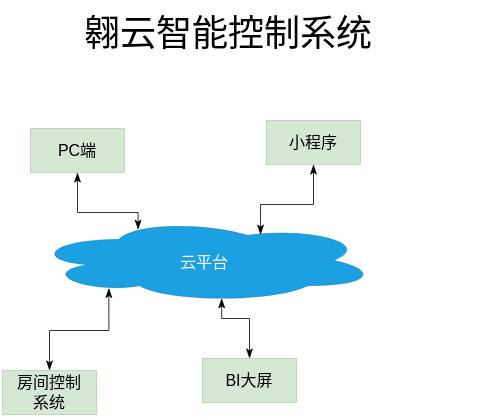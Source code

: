 <mxfile version="16.2.1" type="github">
  <diagram id="a1D_lF2K-nznCuwd_Psa" name="第 1 页">
    <mxGraphModel dx="573" dy="309" grid="1" gridSize="1" guides="1" tooltips="1" connect="1" arrows="1" fold="1" page="1" pageScale="1" pageWidth="827" pageHeight="1169" math="0" shadow="0">
      <root>
        <mxCell id="0" />
        <mxCell id="1" parent="0" />
        <mxCell id="IbOyLZbnckM_9YpusnKu-1" value="&lt;div&gt;&lt;font style=&quot;font-size: 8px&quot;&gt;云平台&lt;/font&gt;&lt;/div&gt;" style="ellipse;shape=cloud;whiteSpace=wrap;html=1;strokeWidth=0.2;fillColor=#1ba1e2;strokeColor=#006EAF;fontColor=#ffffff;" vertex="1" parent="1">
          <mxGeometry x="283" y="249" width="172" height="42" as="geometry" />
        </mxCell>
        <mxCell id="IbOyLZbnckM_9YpusnKu-35" style="edgeStyle=orthogonalEdgeStyle;rounded=0;orthogonalLoop=1;jettySize=auto;html=1;exitX=0.5;exitY=0;exitDx=0;exitDy=0;entryX=0.222;entryY=0.828;entryDx=0;entryDy=0;entryPerimeter=0;fontSize=8;endArrow=classicThin;startArrow=classicThin;startFill=1;endFill=1;strokeWidth=0.4;endSize=4;startSize=4;" edge="1" parent="1" source="IbOyLZbnckM_9YpusnKu-5" target="IbOyLZbnckM_9YpusnKu-1">
          <mxGeometry relative="1" as="geometry" />
        </mxCell>
        <mxCell id="IbOyLZbnckM_9YpusnKu-5" value="&lt;div&gt;房间控制&lt;br&gt;&lt;/div&gt;&lt;div&gt;系统&lt;/div&gt;" style="rounded=0;whiteSpace=wrap;html=1;strokeWidth=0.2;fontSize=8;fillColor=#d5e8d4;strokeColor=#82b366;" vertex="1" parent="1">
          <mxGeometry x="268" y="325" width="47" height="22" as="geometry" />
        </mxCell>
        <mxCell id="IbOyLZbnckM_9YpusnKu-34" style="edgeStyle=orthogonalEdgeStyle;rounded=0;orthogonalLoop=1;jettySize=auto;html=1;exitX=0.5;exitY=1;exitDx=0;exitDy=0;entryX=0.307;entryY=0.134;entryDx=0;entryDy=0;entryPerimeter=0;fontSize=8;endArrow=classicThin;startArrow=classicThin;startFill=1;endFill=1;strokeWidth=0.4;endSize=4;startSize=4;" edge="1" parent="1" source="IbOyLZbnckM_9YpusnKu-6" target="IbOyLZbnckM_9YpusnKu-1">
          <mxGeometry relative="1" as="geometry" />
        </mxCell>
        <mxCell id="IbOyLZbnckM_9YpusnKu-6" value="PC端" style="rounded=0;whiteSpace=wrap;html=1;strokeWidth=0.2;fontSize=8;fillColor=#d5e8d4;strokeColor=#82b366;" vertex="1" parent="1">
          <mxGeometry x="282" y="204" width="47" height="22" as="geometry" />
        </mxCell>
        <mxCell id="IbOyLZbnckM_9YpusnKu-11" value="&lt;div&gt;&lt;font style=&quot;font-size: 18px&quot;&gt;翱云智能控制系统&lt;/font&gt;&lt;/div&gt;" style="text;whiteSpace=wrap;html=1;" vertex="1" parent="1">
          <mxGeometry x="307" y="140" width="204" height="20" as="geometry" />
        </mxCell>
        <mxCell id="IbOyLZbnckM_9YpusnKu-28" style="edgeStyle=orthogonalEdgeStyle;rounded=0;orthogonalLoop=1;jettySize=auto;html=1;exitX=0.5;exitY=1;exitDx=0;exitDy=0;entryX=0.663;entryY=0.193;entryDx=0;entryDy=0;entryPerimeter=0;fontSize=8;endArrow=classicThin;startArrow=classicThin;startFill=1;endFill=1;strokeWidth=0.4;endSize=4;startSize=4;" edge="1" parent="1" source="IbOyLZbnckM_9YpusnKu-27" target="IbOyLZbnckM_9YpusnKu-1">
          <mxGeometry relative="1" as="geometry" />
        </mxCell>
        <mxCell id="IbOyLZbnckM_9YpusnKu-27" value="小程序" style="rounded=0;whiteSpace=wrap;html=1;strokeWidth=0.2;fontSize=8;fillColor=#d5e8d4;strokeColor=#82b366;" vertex="1" parent="1">
          <mxGeometry x="400" y="200" width="47" height="22" as="geometry" />
        </mxCell>
        <mxCell id="IbOyLZbnckM_9YpusnKu-33" style="edgeStyle=orthogonalEdgeStyle;rounded=0;orthogonalLoop=1;jettySize=auto;html=1;entryX=0.55;entryY=0.95;entryDx=0;entryDy=0;entryPerimeter=0;fontSize=8;endArrow=classicThin;startArrow=classicThin;startFill=1;endFill=1;strokeWidth=0.4;endSize=4;startSize=4;" edge="1" parent="1" source="IbOyLZbnckM_9YpusnKu-32" target="IbOyLZbnckM_9YpusnKu-1">
          <mxGeometry relative="1" as="geometry" />
        </mxCell>
        <mxCell id="IbOyLZbnckM_9YpusnKu-32" value="BI大屏" style="rounded=0;whiteSpace=wrap;html=1;strokeWidth=0.2;fontSize=8;fillColor=#d5e8d4;strokeColor=#82b366;" vertex="1" parent="1">
          <mxGeometry x="368" y="319" width="47" height="22" as="geometry" />
        </mxCell>
      </root>
    </mxGraphModel>
  </diagram>
</mxfile>
